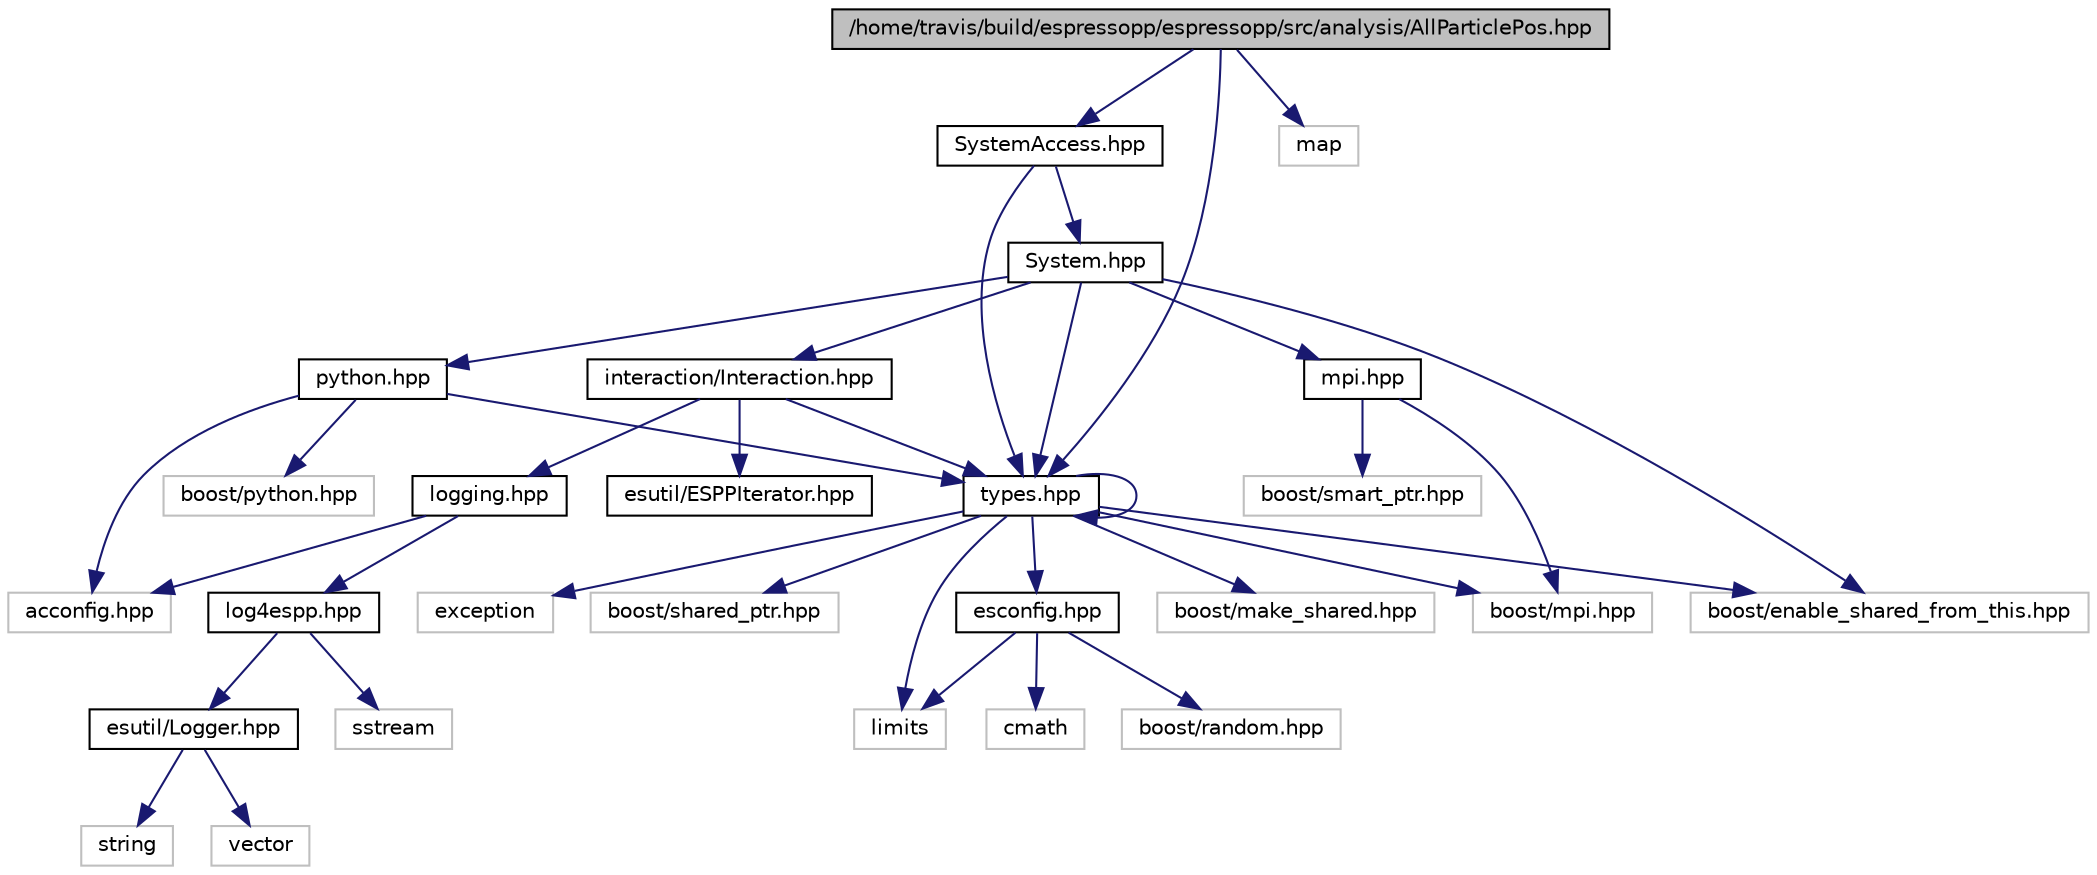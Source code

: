 digraph G
{
  edge [fontname="Helvetica",fontsize="10",labelfontname="Helvetica",labelfontsize="10"];
  node [fontname="Helvetica",fontsize="10",shape=record];
  Node1 [label="/home/travis/build/espressopp/espressopp/src/analysis/AllParticlePos.hpp",height=0.2,width=0.4,color="black", fillcolor="grey75", style="filled" fontcolor="black"];
  Node1 -> Node2 [color="midnightblue",fontsize="10",style="solid",fontname="Helvetica"];
  Node2 [label="types.hpp",height=0.2,width=0.4,color="black", fillcolor="white", style="filled",URL="$types_8hpp.html"];
  Node2 -> Node3 [color="midnightblue",fontsize="10",style="solid",fontname="Helvetica"];
  Node3 [label="boost/shared_ptr.hpp",height=0.2,width=0.4,color="grey75", fillcolor="white", style="filled"];
  Node2 -> Node4 [color="midnightblue",fontsize="10",style="solid",fontname="Helvetica"];
  Node4 [label="boost/make_shared.hpp",height=0.2,width=0.4,color="grey75", fillcolor="white", style="filled"];
  Node2 -> Node5 [color="midnightblue",fontsize="10",style="solid",fontname="Helvetica"];
  Node5 [label="boost/enable_shared_from_this.hpp",height=0.2,width=0.4,color="grey75", fillcolor="white", style="filled"];
  Node2 -> Node6 [color="midnightblue",fontsize="10",style="solid",fontname="Helvetica"];
  Node6 [label="boost/mpi.hpp",height=0.2,width=0.4,color="grey75", fillcolor="white", style="filled"];
  Node2 -> Node7 [color="midnightblue",fontsize="10",style="solid",fontname="Helvetica"];
  Node7 [label="exception",height=0.2,width=0.4,color="grey75", fillcolor="white", style="filled"];
  Node2 -> Node8 [color="midnightblue",fontsize="10",style="solid",fontname="Helvetica"];
  Node8 [label="limits",height=0.2,width=0.4,color="grey75", fillcolor="white", style="filled"];
  Node2 -> Node9 [color="midnightblue",fontsize="10",style="solid",fontname="Helvetica"];
  Node9 [label="esconfig.hpp",height=0.2,width=0.4,color="black", fillcolor="white", style="filled",URL="$esconfig_8hpp.html"];
  Node9 -> Node10 [color="midnightblue",fontsize="10",style="solid",fontname="Helvetica"];
  Node10 [label="boost/random.hpp",height=0.2,width=0.4,color="grey75", fillcolor="white", style="filled"];
  Node9 -> Node8 [color="midnightblue",fontsize="10",style="solid",fontname="Helvetica"];
  Node9 -> Node11 [color="midnightblue",fontsize="10",style="solid",fontname="Helvetica"];
  Node11 [label="cmath",height=0.2,width=0.4,color="grey75", fillcolor="white", style="filled"];
  Node2 -> Node2 [color="midnightblue",fontsize="10",style="solid",fontname="Helvetica"];
  Node1 -> Node12 [color="midnightblue",fontsize="10",style="solid",fontname="Helvetica"];
  Node12 [label="SystemAccess.hpp",height=0.2,width=0.4,color="black", fillcolor="white", style="filled",URL="$SystemAccess_8hpp.html"];
  Node12 -> Node13 [color="midnightblue",fontsize="10",style="solid",fontname="Helvetica"];
  Node13 [label="System.hpp",height=0.2,width=0.4,color="black", fillcolor="white", style="filled",URL="$System_8hpp.html"];
  Node13 -> Node14 [color="midnightblue",fontsize="10",style="solid",fontname="Helvetica"];
  Node14 [label="python.hpp",height=0.2,width=0.4,color="black", fillcolor="white", style="filled",URL="$python_8hpp.html"];
  Node14 -> Node15 [color="midnightblue",fontsize="10",style="solid",fontname="Helvetica"];
  Node15 [label="acconfig.hpp",height=0.2,width=0.4,color="grey75", fillcolor="white", style="filled"];
  Node14 -> Node16 [color="midnightblue",fontsize="10",style="solid",fontname="Helvetica"];
  Node16 [label="boost/python.hpp",height=0.2,width=0.4,color="grey75", fillcolor="white", style="filled"];
  Node14 -> Node2 [color="midnightblue",fontsize="10",style="solid",fontname="Helvetica"];
  Node13 -> Node17 [color="midnightblue",fontsize="10",style="solid",fontname="Helvetica"];
  Node17 [label="mpi.hpp",height=0.2,width=0.4,color="black", fillcolor="white", style="filled",URL="$mpi_8hpp.html"];
  Node17 -> Node6 [color="midnightblue",fontsize="10",style="solid",fontname="Helvetica"];
  Node17 -> Node18 [color="midnightblue",fontsize="10",style="solid",fontname="Helvetica"];
  Node18 [label="boost/smart_ptr.hpp",height=0.2,width=0.4,color="grey75", fillcolor="white", style="filled"];
  Node13 -> Node5 [color="midnightblue",fontsize="10",style="solid",fontname="Helvetica"];
  Node13 -> Node19 [color="midnightblue",fontsize="10",style="solid",fontname="Helvetica"];
  Node19 [label="interaction/Interaction.hpp",height=0.2,width=0.4,color="black", fillcolor="white", style="filled",URL="$Interaction_8hpp.html"];
  Node19 -> Node2 [color="midnightblue",fontsize="10",style="solid",fontname="Helvetica"];
  Node19 -> Node20 [color="midnightblue",fontsize="10",style="solid",fontname="Helvetica"];
  Node20 [label="logging.hpp",height=0.2,width=0.4,color="black", fillcolor="white", style="filled",URL="$logging_8hpp.html"];
  Node20 -> Node15 [color="midnightblue",fontsize="10",style="solid",fontname="Helvetica"];
  Node20 -> Node21 [color="midnightblue",fontsize="10",style="solid",fontname="Helvetica"];
  Node21 [label="log4espp.hpp",height=0.2,width=0.4,color="black", fillcolor="white", style="filled",URL="$log4espp_8hpp.html"];
  Node21 -> Node22 [color="midnightblue",fontsize="10",style="solid",fontname="Helvetica"];
  Node22 [label="sstream",height=0.2,width=0.4,color="grey75", fillcolor="white", style="filled"];
  Node21 -> Node23 [color="midnightblue",fontsize="10",style="solid",fontname="Helvetica"];
  Node23 [label="esutil/Logger.hpp",height=0.2,width=0.4,color="black", fillcolor="white", style="filled",URL="$Logger_8hpp.html",tooltip="Class for logging."];
  Node23 -> Node24 [color="midnightblue",fontsize="10",style="solid",fontname="Helvetica"];
  Node24 [label="string",height=0.2,width=0.4,color="grey75", fillcolor="white", style="filled"];
  Node23 -> Node25 [color="midnightblue",fontsize="10",style="solid",fontname="Helvetica"];
  Node25 [label="vector",height=0.2,width=0.4,color="grey75", fillcolor="white", style="filled"];
  Node19 -> Node26 [color="midnightblue",fontsize="10",style="solid",fontname="Helvetica"];
  Node26 [label="esutil/ESPPIterator.hpp",height=0.2,width=0.4,color="black", fillcolor="white", style="filled",URL="$ESPPIterator_8hpp.html"];
  Node13 -> Node2 [color="midnightblue",fontsize="10",style="solid",fontname="Helvetica"];
  Node12 -> Node2 [color="midnightblue",fontsize="10",style="solid",fontname="Helvetica"];
  Node1 -> Node27 [color="midnightblue",fontsize="10",style="solid",fontname="Helvetica"];
  Node27 [label="map",height=0.2,width=0.4,color="grey75", fillcolor="white", style="filled"];
}
